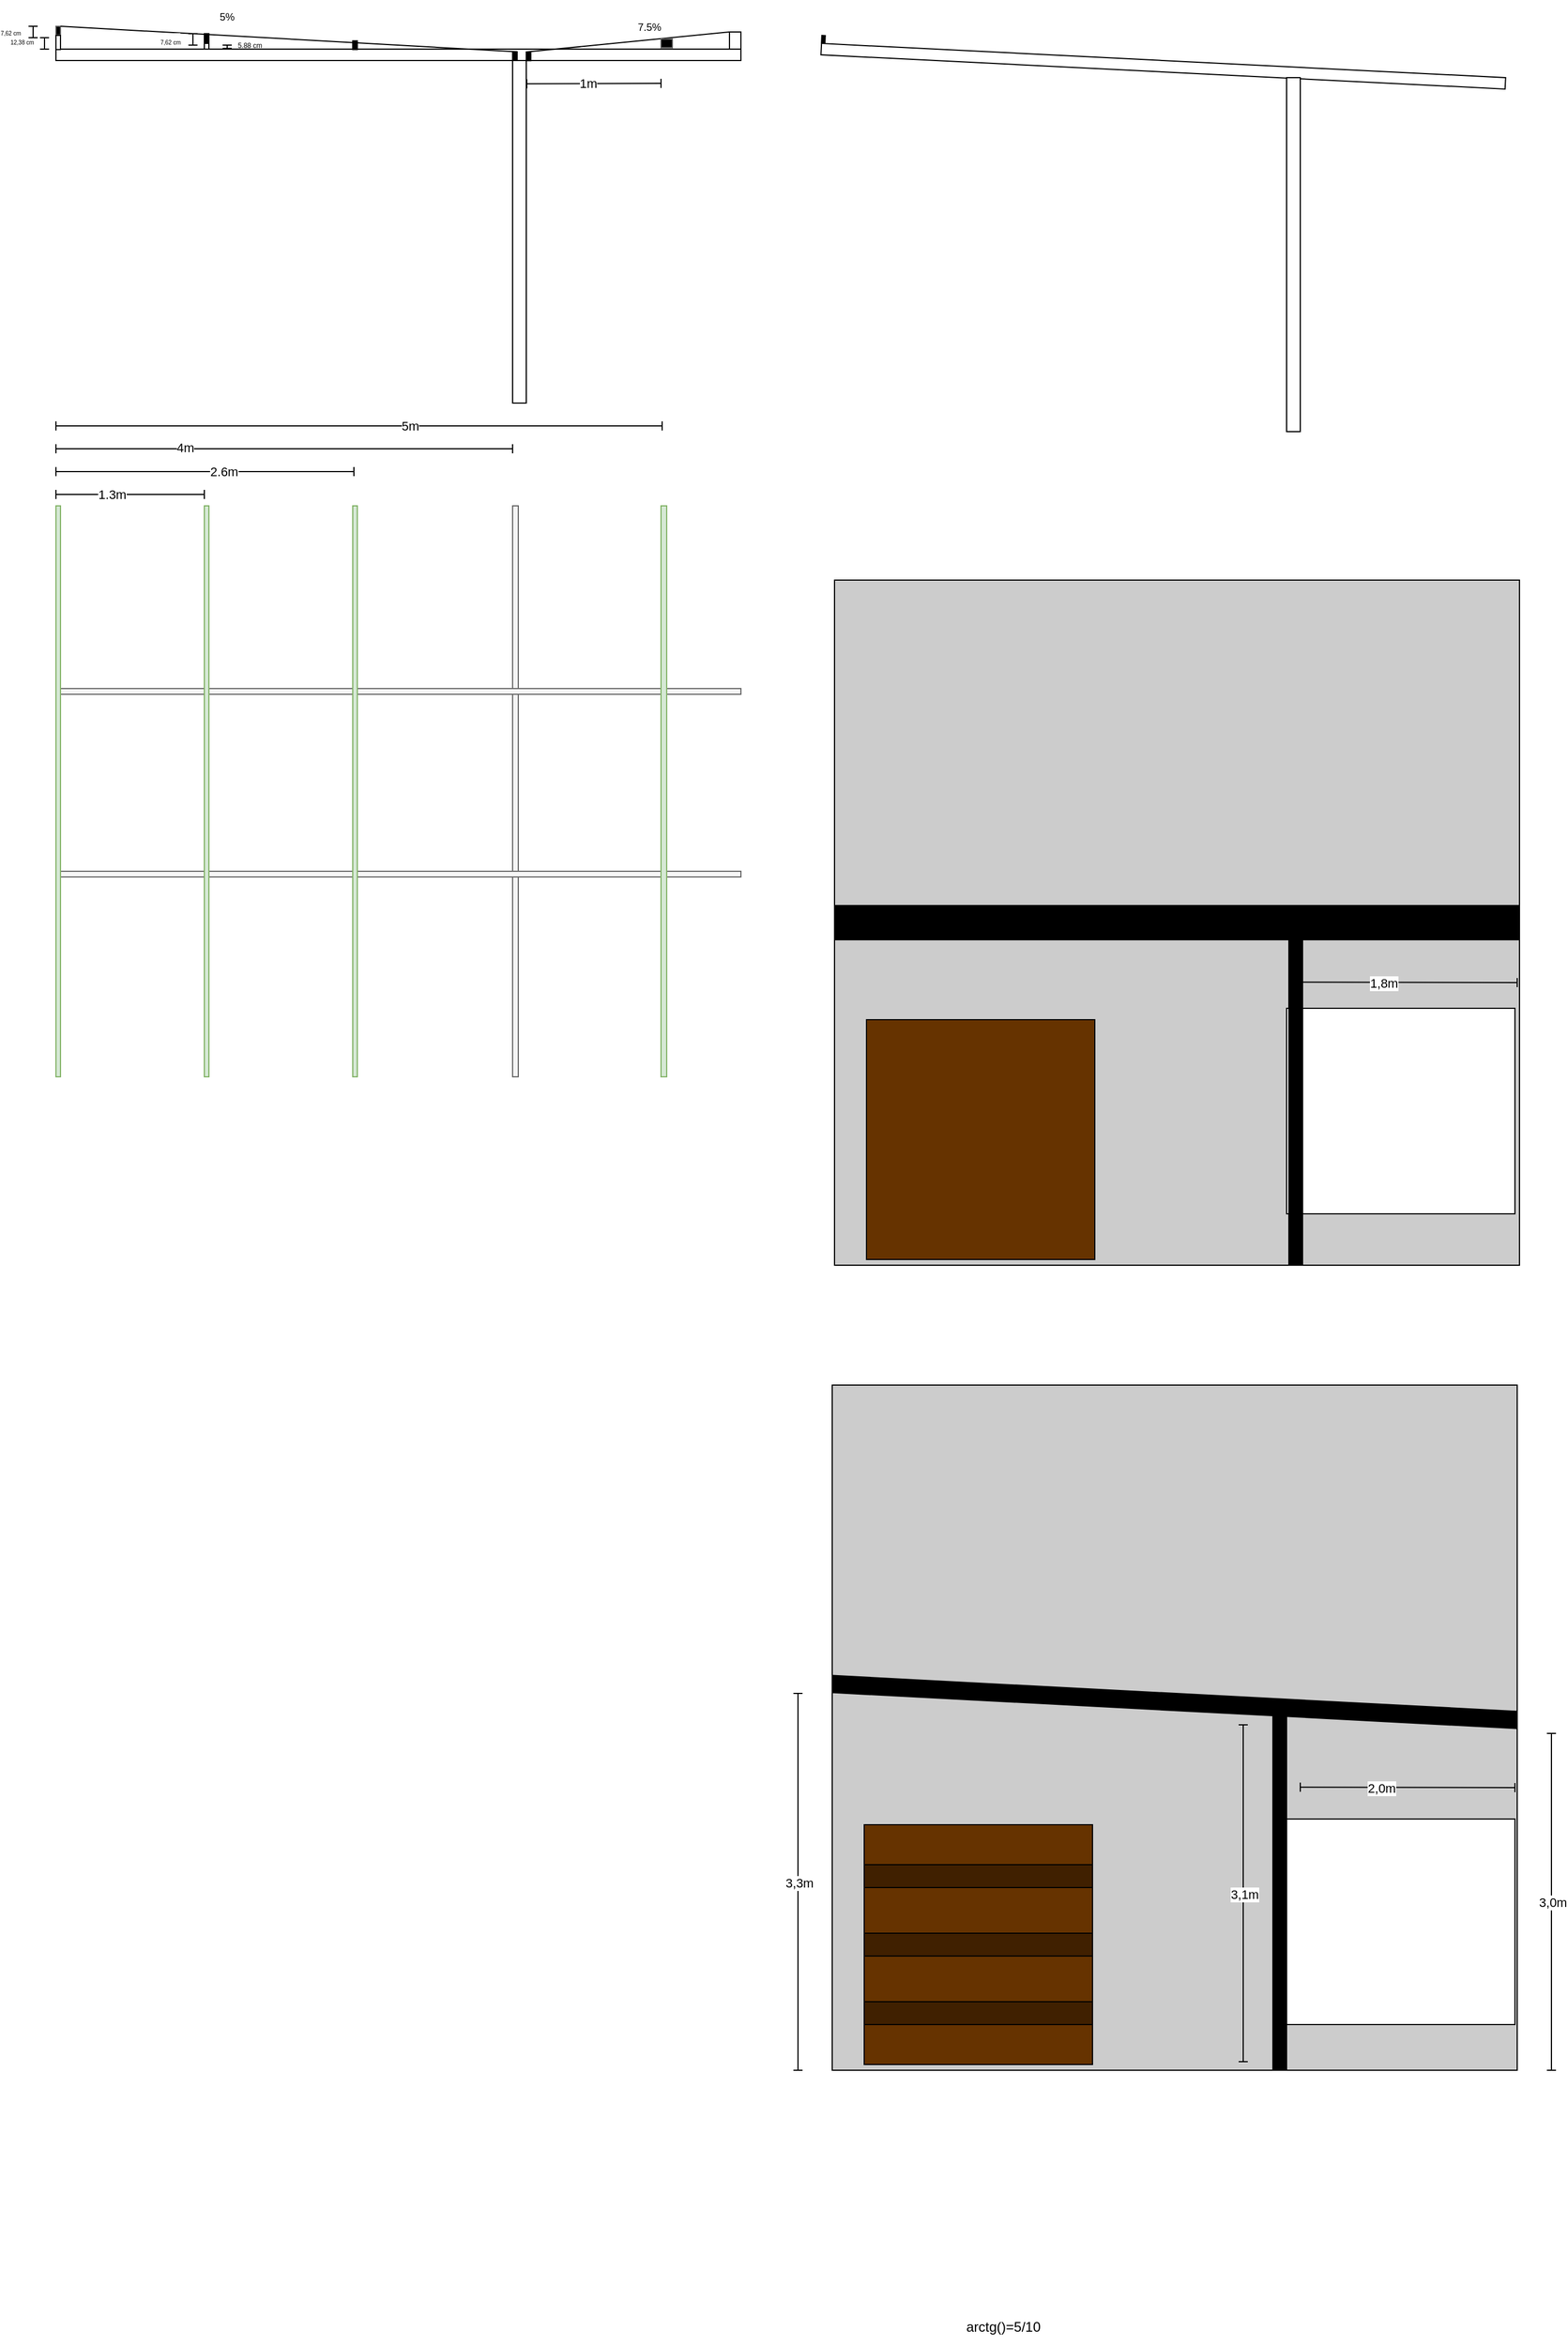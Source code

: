 <mxfile version="22.1.7" type="device">
  <diagram name="Page-1" id="kBRWjHT8D15hN09KAYur">
    <mxGraphModel dx="137" dy="78" grid="1" gridSize="10" guides="1" tooltips="1" connect="1" arrows="1" fold="1" page="1" pageScale="1" pageWidth="827" pageHeight="1169" math="0" shadow="0">
      <root>
        <mxCell id="0" />
        <mxCell id="1" parent="0" />
        <mxCell id="S-kwV-OTgZimPdCmhhHR-179" value="" style="rounded=0;whiteSpace=wrap;html=1;fillColor=#CCCCCC;" vertex="1" parent="1">
          <mxGeometry x="1032" y="715" width="600" height="600" as="geometry" />
        </mxCell>
        <mxCell id="S-kwV-OTgZimPdCmhhHR-181" value="" style="rounded=0;whiteSpace=wrap;html=1;" vertex="1" parent="1">
          <mxGeometry x="1428" y="1090" width="200" height="180" as="geometry" />
        </mxCell>
        <mxCell id="S-kwV-OTgZimPdCmhhHR-40" value="" style="rounded=0;whiteSpace=wrap;html=1;fillColor=#f5f5f5;fontColor=#333333;strokeColor=#666666;" vertex="1" parent="1">
          <mxGeometry x="350" y="810" width="600" height="5" as="geometry" />
        </mxCell>
        <mxCell id="S-kwV-OTgZimPdCmhhHR-71" value="" style="rounded=0;whiteSpace=wrap;html=1;fillColor=#f5f5f5;fontColor=#333333;strokeColor=#666666;" vertex="1" parent="1">
          <mxGeometry x="350" y="970" width="600" height="5" as="geometry" />
        </mxCell>
        <mxCell id="S-kwV-OTgZimPdCmhhHR-41" value="" style="rounded=0;whiteSpace=wrap;html=1;direction=south;fillColor=#f5f5f5;fontColor=#333333;strokeColor=#666666;" vertex="1" parent="1">
          <mxGeometry x="750" y="650" width="5" height="160" as="geometry" />
        </mxCell>
        <mxCell id="S-kwV-OTgZimPdCmhhHR-1" value="" style="rounded=0;whiteSpace=wrap;html=1;" vertex="1" parent="1">
          <mxGeometry x="350" y="250" width="600" height="10" as="geometry" />
        </mxCell>
        <mxCell id="S-kwV-OTgZimPdCmhhHR-2" value="" style="rounded=0;whiteSpace=wrap;html=1;" vertex="1" parent="1">
          <mxGeometry x="750" y="260" width="12" height="300" as="geometry" />
        </mxCell>
        <mxCell id="S-kwV-OTgZimPdCmhhHR-3" value="" style="rounded=0;whiteSpace=wrap;html=1;fillColor=#000000;fontColor=#333333;strokeColor=#666666;fillStyle=solid;gradientColor=none;" vertex="1" parent="1">
          <mxGeometry x="350" y="230" width="4" height="7.62" as="geometry" />
        </mxCell>
        <mxCell id="S-kwV-OTgZimPdCmhhHR-5" value="" style="rounded=0;whiteSpace=wrap;html=1;" vertex="1" parent="1">
          <mxGeometry x="940" y="235" width="10" height="15" as="geometry" />
        </mxCell>
        <mxCell id="S-kwV-OTgZimPdCmhhHR-7" value="" style="endArrow=none;html=1;rounded=0;entryX=0;entryY=0;entryDx=0;entryDy=0;exitX=0;exitY=0;exitDx=0;exitDy=0;" edge="1" parent="1" source="S-kwV-OTgZimPdCmhhHR-136" target="S-kwV-OTgZimPdCmhhHR-5">
          <mxGeometry width="50" height="50" relative="1" as="geometry">
            <mxPoint x="580" y="320" as="sourcePoint" />
            <mxPoint x="630" y="270" as="targetPoint" />
          </mxGeometry>
        </mxCell>
        <mxCell id="S-kwV-OTgZimPdCmhhHR-10" value="" style="rounded=0;whiteSpace=wrap;html=1;" vertex="1" parent="1">
          <mxGeometry x="480" y="236.5" width="4" height="13.5" as="geometry" />
        </mxCell>
        <mxCell id="S-kwV-OTgZimPdCmhhHR-15" value="" style="endArrow=none;html=1;rounded=0;exitX=1;exitY=0;exitDx=0;exitDy=0;entryX=1;entryY=0;entryDx=0;entryDy=0;" edge="1" parent="1" source="S-kwV-OTgZimPdCmhhHR-3" target="S-kwV-OTgZimPdCmhhHR-121">
          <mxGeometry width="50" height="50" relative="1" as="geometry">
            <mxPoint x="360" y="230" as="sourcePoint" />
            <mxPoint x="656.62" y="245" as="targetPoint" />
          </mxGeometry>
        </mxCell>
        <mxCell id="S-kwV-OTgZimPdCmhhHR-17" value="" style="rounded=0;whiteSpace=wrap;html=1;" vertex="1" parent="1">
          <mxGeometry x="350" y="238" width="4" height="12.38" as="geometry" />
        </mxCell>
        <mxCell id="S-kwV-OTgZimPdCmhhHR-18" value="" style="endArrow=baseDash;startArrow=baseDash;html=1;rounded=0;startFill=0;endFill=0;" edge="1" parent="1">
          <mxGeometry width="50" height="50" relative="1" as="geometry">
            <mxPoint x="340" y="250" as="sourcePoint" />
            <mxPoint x="340" y="240" as="targetPoint" />
          </mxGeometry>
        </mxCell>
        <mxCell id="S-kwV-OTgZimPdCmhhHR-20" value="&lt;font style=&quot;font-size: 5px;&quot;&gt;12,38 cm&lt;/font&gt;" style="edgeLabel;html=1;align=center;verticalAlign=middle;resizable=0;points=[];" vertex="1" connectable="0" parent="S-kwV-OTgZimPdCmhhHR-18">
          <mxGeometry x="-0.043" y="1" relative="1" as="geometry">
            <mxPoint x="-19" y="-3" as="offset" />
          </mxGeometry>
        </mxCell>
        <mxCell id="S-kwV-OTgZimPdCmhhHR-19" value="" style="endArrow=baseDash;startArrow=baseDash;html=1;rounded=0;startFill=0;endFill=0;fontStyle=1" edge="1" parent="1">
          <mxGeometry width="50" height="50" relative="1" as="geometry">
            <mxPoint x="330" y="240" as="sourcePoint" />
            <mxPoint x="330" y="230" as="targetPoint" />
          </mxGeometry>
        </mxCell>
        <mxCell id="S-kwV-OTgZimPdCmhhHR-21" value="&lt;font style=&quot;font-size: 5px;&quot;&gt;7,62 cm&lt;/font&gt;" style="edgeLabel;html=1;align=center;verticalAlign=middle;resizable=0;points=[];" vertex="1" connectable="0" parent="1">
          <mxGeometry x="310" y="239.997" as="geometry">
            <mxPoint y="-6" as="offset" />
          </mxGeometry>
        </mxCell>
        <mxCell id="S-kwV-OTgZimPdCmhhHR-23" value="" style="rounded=0;whiteSpace=wrap;html=1;fillColor=#000000;" vertex="1" parent="1">
          <mxGeometry x="480" y="237.38" width="4" height="7.62" as="geometry" />
        </mxCell>
        <mxCell id="S-kwV-OTgZimPdCmhhHR-24" value="" style="rounded=0;whiteSpace=wrap;html=1;fillColor=#000000;" vertex="1" parent="1">
          <mxGeometry x="610" y="242.76" width="4" height="7.62" as="geometry" />
        </mxCell>
        <mxCell id="S-kwV-OTgZimPdCmhhHR-30" value="" style="endArrow=baseDash;startArrow=baseDash;html=1;rounded=0;startFill=0;endFill=0;fontStyle=1" edge="1" parent="1">
          <mxGeometry width="50" height="50" relative="1" as="geometry">
            <mxPoint x="340" y="250" as="sourcePoint" />
            <mxPoint x="340" y="240" as="targetPoint" />
          </mxGeometry>
        </mxCell>
        <mxCell id="S-kwV-OTgZimPdCmhhHR-31" value="" style="endArrow=baseDash;startArrow=baseDash;html=1;rounded=0;startFill=0;endFill=0;fontStyle=1" edge="1" parent="1">
          <mxGeometry width="50" height="50" relative="1" as="geometry">
            <mxPoint x="470" y="246.5" as="sourcePoint" />
            <mxPoint x="470" y="236.5" as="targetPoint" />
          </mxGeometry>
        </mxCell>
        <mxCell id="S-kwV-OTgZimPdCmhhHR-32" value="&lt;font style=&quot;font-size: 5px;&quot;&gt;7,62 cm&lt;/font&gt;" style="edgeLabel;html=1;align=center;verticalAlign=middle;resizable=0;points=[];" vertex="1" connectable="0" parent="1">
          <mxGeometry x="450" y="247.497" as="geometry">
            <mxPoint y="-6" as="offset" />
          </mxGeometry>
        </mxCell>
        <mxCell id="S-kwV-OTgZimPdCmhhHR-36" value="" style="endArrow=baseDash;startArrow=baseDash;html=1;rounded=0;startFill=0;endFill=0;fontStyle=1;entryX=0.25;entryY=-0.059;entryDx=0;entryDy=0;entryPerimeter=0;" edge="1" parent="1" target="S-kwV-OTgZimPdCmhhHR-1">
          <mxGeometry width="50" height="50" relative="1" as="geometry">
            <mxPoint x="500" y="246.5" as="sourcePoint" />
            <mxPoint x="500" y="248.5" as="targetPoint" />
          </mxGeometry>
        </mxCell>
        <mxCell id="S-kwV-OTgZimPdCmhhHR-37" value="&lt;font style=&quot;font-size: 6px;&quot;&gt;5.88 cm&lt;/font&gt;" style="text;html=1;strokeColor=none;fillColor=none;align=center;verticalAlign=middle;whiteSpace=wrap;rounded=0;fontSize=11;" vertex="1" parent="1">
          <mxGeometry x="490" y="230" width="60" height="30" as="geometry" />
        </mxCell>
        <mxCell id="S-kwV-OTgZimPdCmhhHR-38" value="" style="rounded=0;whiteSpace=wrap;html=1;fillColor=#000000;fontColor=#333333;strokeColor=#666666;fillStyle=solid;gradientColor=none;" vertex="1" parent="1">
          <mxGeometry x="880" y="241.19" width="10" height="7.62" as="geometry" />
        </mxCell>
        <mxCell id="S-kwV-OTgZimPdCmhhHR-42" value="" style="endArrow=baseDash;startArrow=baseDash;html=1;rounded=0;exitX=1.035;exitY=0.068;exitDx=0;exitDy=0;exitPerimeter=0;startFill=0;endFill=0;" edge="1" parent="1" source="S-kwV-OTgZimPdCmhhHR-2">
          <mxGeometry width="50" height="50" relative="1" as="geometry">
            <mxPoint x="900" y="320" as="sourcePoint" />
            <mxPoint x="880" y="280" as="targetPoint" />
          </mxGeometry>
        </mxCell>
        <mxCell id="S-kwV-OTgZimPdCmhhHR-43" value="1m" style="edgeLabel;html=1;align=center;verticalAlign=middle;resizable=0;points=[];" vertex="1" connectable="0" parent="S-kwV-OTgZimPdCmhhHR-42">
          <mxGeometry x="-0.1" relative="1" as="geometry">
            <mxPoint as="offset" />
          </mxGeometry>
        </mxCell>
        <mxCell id="S-kwV-OTgZimPdCmhhHR-44" value="" style="rounded=0;whiteSpace=wrap;html=1;rotation=2.86;" vertex="1" parent="1">
          <mxGeometry x="1020" y="260" width="600" height="10" as="geometry" />
        </mxCell>
        <mxCell id="S-kwV-OTgZimPdCmhhHR-45" value="" style="rounded=0;whiteSpace=wrap;html=1;" vertex="1" parent="1">
          <mxGeometry x="1428" y="275" width="12" height="310" as="geometry" />
        </mxCell>
        <mxCell id="S-kwV-OTgZimPdCmhhHR-63" value="" style="rounded=0;whiteSpace=wrap;html=1;fillColor=#000000;fontColor=#333333;strokeColor=#666666;fillStyle=solid;gradientColor=none;rotation=2.86;strokeWidth=0;" vertex="1" parent="1">
          <mxGeometry x="1020" y="237.38" width="4" height="7.62" as="geometry" />
        </mxCell>
        <mxCell id="S-kwV-OTgZimPdCmhhHR-72" value="" style="rounded=0;whiteSpace=wrap;html=1;direction=south;fillColor=#d5e8d4;strokeColor=#82b366;" vertex="1" parent="1">
          <mxGeometry x="350" y="650" width="4" height="500" as="geometry" />
        </mxCell>
        <mxCell id="S-kwV-OTgZimPdCmhhHR-73" value="" style="rounded=0;whiteSpace=wrap;html=1;direction=south;fillColor=#d5e8d4;strokeColor=#82b366;" vertex="1" parent="1">
          <mxGeometry x="480" y="650" width="4" height="500" as="geometry" />
        </mxCell>
        <mxCell id="S-kwV-OTgZimPdCmhhHR-74" value="" style="rounded=0;whiteSpace=wrap;html=1;direction=south;fillColor=#d5e8d4;strokeColor=#82b366;" vertex="1" parent="1">
          <mxGeometry x="610" y="650" width="4" height="500" as="geometry" />
        </mxCell>
        <mxCell id="S-kwV-OTgZimPdCmhhHR-75" value="" style="rounded=0;whiteSpace=wrap;html=1;direction=south;fillColor=#d5e8d4;strokeColor=#82b366;" vertex="1" parent="1">
          <mxGeometry x="880" y="650" width="5" height="500" as="geometry" />
        </mxCell>
        <mxCell id="S-kwV-OTgZimPdCmhhHR-106" value="" style="endArrow=baseDash;startArrow=baseDash;html=1;rounded=0;startFill=0;endFill=0;" edge="1" parent="1">
          <mxGeometry width="50" height="50" relative="1" as="geometry">
            <mxPoint x="350" y="640" as="sourcePoint" />
            <mxPoint x="480" y="640" as="targetPoint" />
          </mxGeometry>
        </mxCell>
        <mxCell id="S-kwV-OTgZimPdCmhhHR-116" value="1.3m" style="edgeLabel;html=1;align=center;verticalAlign=middle;resizable=0;points=[];" vertex="1" connectable="0" parent="S-kwV-OTgZimPdCmhhHR-106">
          <mxGeometry x="-0.256" relative="1" as="geometry">
            <mxPoint as="offset" />
          </mxGeometry>
        </mxCell>
        <mxCell id="S-kwV-OTgZimPdCmhhHR-107" value="" style="endArrow=baseDash;startArrow=baseDash;html=1;rounded=0;startFill=0;endFill=0;" edge="1" parent="1">
          <mxGeometry width="50" height="50" relative="1" as="geometry">
            <mxPoint x="350" y="620" as="sourcePoint" />
            <mxPoint x="611" y="620" as="targetPoint" />
          </mxGeometry>
        </mxCell>
        <mxCell id="S-kwV-OTgZimPdCmhhHR-115" value="2.6m" style="edgeLabel;html=1;align=center;verticalAlign=middle;resizable=0;points=[];" vertex="1" connectable="0" parent="S-kwV-OTgZimPdCmhhHR-107">
          <mxGeometry x="0.124" relative="1" as="geometry">
            <mxPoint as="offset" />
          </mxGeometry>
        </mxCell>
        <mxCell id="S-kwV-OTgZimPdCmhhHR-109" value="" style="endArrow=baseDash;startArrow=baseDash;html=1;rounded=0;startFill=0;endFill=0;" edge="1" parent="1">
          <mxGeometry width="50" height="50" relative="1" as="geometry">
            <mxPoint x="350" y="600" as="sourcePoint" />
            <mxPoint x="750" y="600" as="targetPoint" />
          </mxGeometry>
        </mxCell>
        <mxCell id="S-kwV-OTgZimPdCmhhHR-114" value="4m" style="edgeLabel;html=1;align=center;verticalAlign=middle;resizable=0;points=[];" vertex="1" connectable="0" parent="S-kwV-OTgZimPdCmhhHR-109">
          <mxGeometry x="-0.438" y="1" relative="1" as="geometry">
            <mxPoint as="offset" />
          </mxGeometry>
        </mxCell>
        <mxCell id="S-kwV-OTgZimPdCmhhHR-110" value="" style="endArrow=baseDash;startArrow=baseDash;html=1;rounded=0;startFill=0;endFill=0;" edge="1" parent="1">
          <mxGeometry width="50" height="50" relative="1" as="geometry">
            <mxPoint x="350" y="580" as="sourcePoint" />
            <mxPoint x="881" y="580" as="targetPoint" />
          </mxGeometry>
        </mxCell>
        <mxCell id="S-kwV-OTgZimPdCmhhHR-117" value="5m" style="edgeLabel;html=1;align=center;verticalAlign=middle;resizable=0;points=[];" vertex="1" connectable="0" parent="S-kwV-OTgZimPdCmhhHR-110">
          <mxGeometry x="0.165" relative="1" as="geometry">
            <mxPoint as="offset" />
          </mxGeometry>
        </mxCell>
        <mxCell id="S-kwV-OTgZimPdCmhhHR-111" value="" style="rounded=0;whiteSpace=wrap;html=1;direction=south;fillColor=#f5f5f5;fontColor=#333333;strokeColor=#666666;" vertex="1" parent="1">
          <mxGeometry x="750" y="815" width="5" height="155" as="geometry" />
        </mxCell>
        <mxCell id="S-kwV-OTgZimPdCmhhHR-112" value="" style="rounded=0;whiteSpace=wrap;html=1;direction=south;fillColor=#f5f5f5;fontColor=#333333;strokeColor=#666666;" vertex="1" parent="1">
          <mxGeometry x="750" y="975" width="5" height="175" as="geometry" />
        </mxCell>
        <mxCell id="S-kwV-OTgZimPdCmhhHR-118" value="7.5%" style="text;html=1;strokeColor=none;fillColor=none;align=center;verticalAlign=middle;whiteSpace=wrap;rounded=0;fontSize=9;" vertex="1" parent="1">
          <mxGeometry x="840" y="216.19" width="60" height="30" as="geometry" />
        </mxCell>
        <mxCell id="S-kwV-OTgZimPdCmhhHR-120" value="5%" style="text;html=1;strokeColor=none;fillColor=none;align=center;verticalAlign=middle;whiteSpace=wrap;rounded=0;fontSize=9;" vertex="1" parent="1">
          <mxGeometry x="470" y="207.38" width="60" height="30" as="geometry" />
        </mxCell>
        <mxCell id="S-kwV-OTgZimPdCmhhHR-121" value="" style="rounded=0;whiteSpace=wrap;html=1;fillColor=#000000;" vertex="1" parent="1">
          <mxGeometry x="750" y="252.38" width="4" height="7.62" as="geometry" />
        </mxCell>
        <mxCell id="S-kwV-OTgZimPdCmhhHR-123" value="" style="rounded=0;whiteSpace=wrap;html=1;fillColor=#000000;" vertex="1" parent="1">
          <mxGeometry x="1430" y="1015" width="12" height="300" as="geometry" />
        </mxCell>
        <mxCell id="S-kwV-OTgZimPdCmhhHR-133" value="" style="endArrow=baseDash;startArrow=baseDash;html=1;rounded=0;exitX=1.035;exitY=0.068;exitDx=0;exitDy=0;exitPerimeter=0;startFill=0;endFill=0;jumpSize=13;" edge="1" parent="1">
          <mxGeometry width="50" height="50" relative="1" as="geometry">
            <mxPoint x="1442" y="1067.16" as="sourcePoint" />
            <mxPoint x="1630" y="1067.5" as="targetPoint" />
          </mxGeometry>
        </mxCell>
        <mxCell id="S-kwV-OTgZimPdCmhhHR-178" value="1,8m" style="edgeLabel;html=1;align=center;verticalAlign=middle;resizable=0;points=[];" vertex="1" connectable="0" parent="S-kwV-OTgZimPdCmhhHR-133">
          <mxGeometry x="-0.246" relative="1" as="geometry">
            <mxPoint as="offset" />
          </mxGeometry>
        </mxCell>
        <mxCell id="S-kwV-OTgZimPdCmhhHR-135" value="" style="rounded=0;whiteSpace=wrap;html=1;strokeColor=#000000;fillColor=#000000;rotation=0;" vertex="1" parent="1">
          <mxGeometry x="1032" y="1000" width="600" height="30" as="geometry" />
        </mxCell>
        <mxCell id="S-kwV-OTgZimPdCmhhHR-136" value="" style="rounded=0;whiteSpace=wrap;html=1;fillColor=#000000;" vertex="1" parent="1">
          <mxGeometry x="762" y="252.54" width="4" height="7.62" as="geometry" />
        </mxCell>
        <mxCell id="S-kwV-OTgZimPdCmhhHR-180" value="" style="rounded=0;whiteSpace=wrap;html=1;fillColor=#663300;" vertex="1" parent="1">
          <mxGeometry x="1060" y="1100" width="200" height="210" as="geometry" />
        </mxCell>
        <mxCell id="S-kwV-OTgZimPdCmhhHR-183" value="" style="rounded=0;whiteSpace=wrap;html=1;fillColor=#CCCCCC;" vertex="1" parent="1">
          <mxGeometry x="1030" y="1420" width="600" height="600" as="geometry" />
        </mxCell>
        <mxCell id="S-kwV-OTgZimPdCmhhHR-184" value="" style="rounded=0;whiteSpace=wrap;html=1;" vertex="1" parent="1">
          <mxGeometry x="1428" y="1800" width="200" height="180" as="geometry" />
        </mxCell>
        <mxCell id="S-kwV-OTgZimPdCmhhHR-185" value="" style="rounded=0;whiteSpace=wrap;html=1;fillColor=#000000;" vertex="1" parent="1">
          <mxGeometry x="1416" y="1710" width="12" height="310" as="geometry" />
        </mxCell>
        <mxCell id="S-kwV-OTgZimPdCmhhHR-186" value="" style="endArrow=baseDash;startArrow=baseDash;html=1;rounded=0;exitX=1.035;exitY=0.068;exitDx=0;exitDy=0;exitPerimeter=0;startFill=0;endFill=0;jumpSize=13;" edge="1" parent="1">
          <mxGeometry width="50" height="50" relative="1" as="geometry">
            <mxPoint x="1440" y="1772.16" as="sourcePoint" />
            <mxPoint x="1628" y="1772.5" as="targetPoint" />
          </mxGeometry>
        </mxCell>
        <mxCell id="S-kwV-OTgZimPdCmhhHR-187" value="2,0m" style="edgeLabel;html=1;align=center;verticalAlign=middle;resizable=0;points=[];" vertex="1" connectable="0" parent="S-kwV-OTgZimPdCmhhHR-186">
          <mxGeometry x="-0.246" relative="1" as="geometry">
            <mxPoint as="offset" />
          </mxGeometry>
        </mxCell>
        <mxCell id="S-kwV-OTgZimPdCmhhHR-188" value="" style="rounded=0;whiteSpace=wrap;html=1;strokeColor=#000000;fillColor=#000000;rotation=3;" vertex="1" parent="1">
          <mxGeometry x="1030" y="1690" width="600" height="15" as="geometry" />
        </mxCell>
        <mxCell id="S-kwV-OTgZimPdCmhhHR-189" value="" style="rounded=0;whiteSpace=wrap;html=1;fillColor=#663300;" vertex="1" parent="1">
          <mxGeometry x="1058" y="1805" width="200" height="210" as="geometry" />
        </mxCell>
        <mxCell id="S-kwV-OTgZimPdCmhhHR-198" value="arctg()=5/10" style="text;html=1;strokeColor=none;fillColor=none;align=center;verticalAlign=middle;whiteSpace=wrap;rounded=0;" vertex="1" parent="1">
          <mxGeometry x="1150" y="2230" width="60" height="30" as="geometry" />
        </mxCell>
        <mxCell id="S-kwV-OTgZimPdCmhhHR-200" value="" style="endArrow=baseDash;html=1;rounded=0;startArrow=baseDash;startFill=0;endFill=0;" edge="1" parent="1">
          <mxGeometry width="50" height="50" relative="1" as="geometry">
            <mxPoint x="1000" y="2020" as="sourcePoint" />
            <mxPoint x="1000" y="1690" as="targetPoint" />
          </mxGeometry>
        </mxCell>
        <mxCell id="S-kwV-OTgZimPdCmhhHR-201" value="3,3m" style="edgeLabel;html=1;align=center;verticalAlign=middle;resizable=0;points=[];" vertex="1" connectable="0" parent="S-kwV-OTgZimPdCmhhHR-200">
          <mxGeometry x="-0.004" y="-1" relative="1" as="geometry">
            <mxPoint as="offset" />
          </mxGeometry>
        </mxCell>
        <mxCell id="S-kwV-OTgZimPdCmhhHR-202" value="" style="endArrow=baseDash;html=1;rounded=0;startArrow=baseDash;startFill=0;endFill=0;" edge="1" parent="1">
          <mxGeometry width="50" height="50" relative="1" as="geometry">
            <mxPoint x="1660" y="2020" as="sourcePoint" />
            <mxPoint x="1660" y="1725" as="targetPoint" />
          </mxGeometry>
        </mxCell>
        <mxCell id="S-kwV-OTgZimPdCmhhHR-203" value="3,0m" style="edgeLabel;html=1;align=center;verticalAlign=middle;resizable=0;points=[];" vertex="1" connectable="0" parent="S-kwV-OTgZimPdCmhhHR-202">
          <mxGeometry x="-0.004" y="-1" relative="1" as="geometry">
            <mxPoint as="offset" />
          </mxGeometry>
        </mxCell>
        <mxCell id="S-kwV-OTgZimPdCmhhHR-205" value="" style="rounded=0;whiteSpace=wrap;html=1;fillColor=#402000;" vertex="1" parent="1">
          <mxGeometry x="1058" y="1960" width="200" height="20" as="geometry" />
        </mxCell>
        <mxCell id="S-kwV-OTgZimPdCmhhHR-206" value="" style="rounded=0;whiteSpace=wrap;html=1;fillColor=#402000;" vertex="1" parent="1">
          <mxGeometry x="1058" y="1900" width="200" height="20" as="geometry" />
        </mxCell>
        <mxCell id="S-kwV-OTgZimPdCmhhHR-210" value="" style="rounded=0;whiteSpace=wrap;html=1;fillColor=#402000;" vertex="1" parent="1">
          <mxGeometry x="1058" y="1840" width="200" height="20" as="geometry" />
        </mxCell>
        <mxCell id="S-kwV-OTgZimPdCmhhHR-212" value="" style="endArrow=baseDash;html=1;rounded=0;startArrow=baseDash;startFill=0;endFill=0;" edge="1" parent="1">
          <mxGeometry width="50" height="50" relative="1" as="geometry">
            <mxPoint x="1390" y="2012.5" as="sourcePoint" />
            <mxPoint x="1390" y="1717.5" as="targetPoint" />
          </mxGeometry>
        </mxCell>
        <mxCell id="S-kwV-OTgZimPdCmhhHR-213" value="3,1m" style="edgeLabel;html=1;align=center;verticalAlign=middle;resizable=0;points=[];" vertex="1" connectable="0" parent="S-kwV-OTgZimPdCmhhHR-212">
          <mxGeometry x="-0.004" y="-1" relative="1" as="geometry">
            <mxPoint as="offset" />
          </mxGeometry>
        </mxCell>
      </root>
    </mxGraphModel>
  </diagram>
</mxfile>
